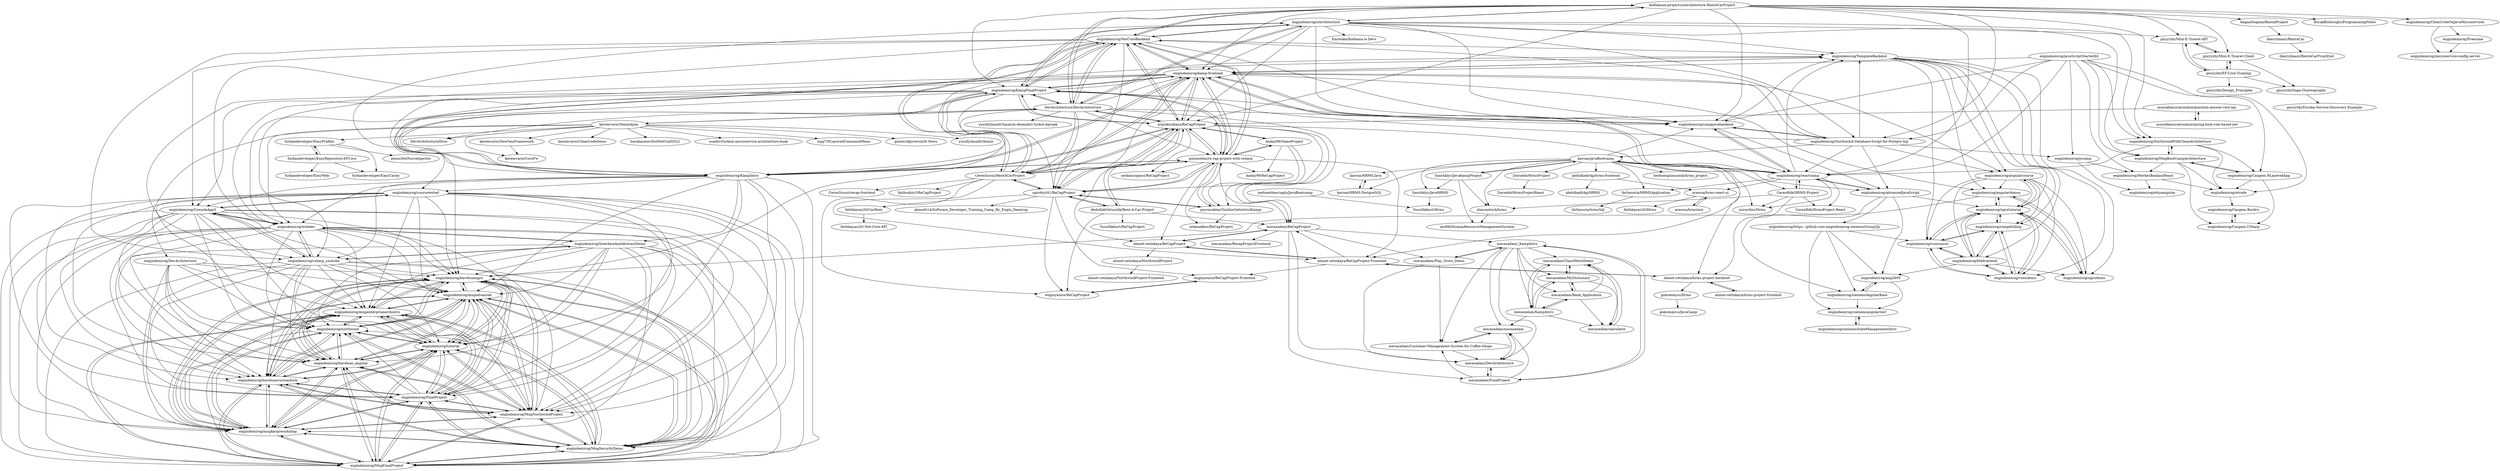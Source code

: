 digraph G {
"kodlamaio-projects/nArchitecture.RentACarProject" -> "engindemirog/nArchitecture"
"kodlamaio-projects/nArchitecture.RentACarProject" -> "engindemirog/NetCoreBackend"
"kodlamaio-projects/nArchitecture.RentACarProject" -> "DevArchitecture/DevArchitecture"
"kodlamaio-projects/nArchitecture.RentACarProject" -> "engindemirog/Northwind-Database-Script-for-Postgre-Sql"
"kodlamaio-projects/nArchitecture.RentACarProject" -> "engindemirog/NorthwindWithCleanArchitecture"
"kodlamaio-projects/nArchitecture.RentACarProject" -> "engindemirog/KampFinalProject"
"kodlamaio-projects/nArchitecture.RentACarProject" -> "ergulkizilkaya/ReCapProject"
"kodlamaio-projects/nArchitecture.RentACarProject" -> "gncyyldz/Mini-E-Ticaret-API"
"kodlamaio-projects/nArchitecture.RentACarProject" -> "engindemirog/kamp-frontend"
"kodlamaio-projects/nArchitecture.RentACarProject" -> "KaganDogann/RentalProject"
"kodlamaio-projects/nArchitecture.RentACarProject" -> "engindemirog/reactcamp"
"kodlamaio-projects/nArchitecture.RentACarProject" -> "BurakBoduroglu/ProgrammingNotes"
"kodlamaio-projects/nArchitecture.RentACarProject" -> "engindemirog/campjavabackend"
"kodlamaio-projects/nArchitecture.RentACarProject" -> "engindemirog/CleanCodeOnJavaMicroservices"
"kodlamaio-projects/nArchitecture.RentACarProject" -> "gncyyldz/Mini-E-Ticaret-Client"
"engindemirog/KampFinalProject" -> "engindemirog/NetCoreBackend"
"engindemirog/KampFinalProject" -> "engindemirog/KampIntro"
"engindemirog/KampFinalProject" -> "engindemirog/kamp-frontend"
"engindemirog/KampFinalProject" -> "ergulkizilkaya/ReCapProject"
"engindemirog/KampFinalProject" -> "gulceselim/re-cap-project-with-csharp"
"engindemirog/KampFinalProject" -> "CerenSusuz/RentACarProject"
"engindemirog/KampFinalProject" -> "DevArchitecture/DevArchitecture"
"engindemirog/KampFinalProject" -> "engindemirog/ConsoleApp3"
"engindemirog/KampFinalProject" -> "engindemirog/webdev"
"engindemirog/KampFinalProject" -> "ugurkryl41/ReCapProject"
"engindemirog/KampFinalProject" -> "engindemirog/csharp_youtube"
"engindemirog/KampFinalProject" -> "engindemirog/nArchitecture"
"engindemirog/KampFinalProject" -> "engindemirog/coursetested"
"engindemirog/KampFinalProject" -> "engindemirog/campjavabackend"
"engindemirog/KampFinalProject" -> "engindemirog/TemplateBackend"
"engindemirog/coursetested" -> "engindemirog/mngadvanced"
"engindemirog/coursetested" -> "engindemirog/mngenterprisearchintro"
"engindemirog/coursetested" -> "engindemirog/MngFinalProject"
"engindemirog/coursetested" -> "engindemirog/havelsanngrx"
"engindemirog/coursetested" -> "engindemirog/MngSecurityDemo"
"engindemirog/coursetested" -> "engindemirog/mngkargoworkshop"
"engindemirog/coursetested" -> "engindemirog/MngNorthwindProject"
"engindemirog/coursetested" -> "engindemirog/havelsancustomform"
"engindemirog/coursetested" -> "engindemirog/FinalProject"
"engindemirog/coursetested" -> "engindemirog/havelsan_angular"
"engindemirog/coursetested" -> "engindemirog/tutorial"
"engindemirog/coursetested" -> "engindemirog/northwind"
"engindemirog/coursetested" -> "engindemirog/ConsoleApp3"
"ergulkizilkaya/ReCapProject" -> "gulceselim/re-cap-project-with-csharp"
"ergulkizilkaya/ReCapProject" -> "ugurkryl41/ReCapProject"
"ergulkizilkaya/ReCapProject" -> "engindemirog/KampFinalProject"
"ergulkizilkaya/ReCapProject" -> "engindemirog/NetCoreBackend"
"ergulkizilkaya/ReCapProject" -> "CerenSusuz/RentACarProject"
"ergulkizilkaya/ReCapProject" -> "engindemirog/kamp-frontend"
"ergulkizilkaya/ReCapProject" -> "engindemirog/KampIntro"
"ergulkizilkaya/ReCapProject" -> "poyrazaktas/YazilimGelistiriciKampi"
"ergulkizilkaya/ReCapProject" -> "mecazadam/ReCapProject"
"ergulkizilkaya/ReCapProject" -> "DevArchitecture/DevArchitecture"
"ergulkizilkaya/ReCapProject" -> "ahmet-cetinkaya/ReCapProject-Frontend"
"ergulkizilkaya/ReCapProject" -> "AbdullahOztuurkk/Rent-A-Car-Project"
"ergulkizilkaya/ReCapProject" -> "ahmet-cetinkaya/ReCapProject"
"ergulkizilkaya/ReCapProject" -> "Anday99/GameProject"
"ergulkizilkaya/ReCapProject" -> "serkanurganci/ReCapProject"
"gncyyldz/Mini-E-Ticaret-API" -> "gncyyldz/Mini-E-Ticaret-Client"
"gncyyldz/Mini-E-Ticaret-API" -> "gncyyldz/EF-Core-Training"
"gncyyldz/Mini-E-Ticaret-Client" -> "gncyyldz/Mini-E-Ticaret-API"
"gncyyldz/Mini-E-Ticaret-Client" -> "gncyyldz/EF-Core-Training"
"gncyyldz/Mini-E-Ticaret-Client" -> "gncyyldz/Saga-Choreography"
"engindemirog/KampIntro" -> "engindemirog/KampFinalProject"
"engindemirog/KampIntro" -> "engindemirog/NetCoreBackend"
"engindemirog/KampIntro" -> "engindemirog/ConsoleApp3"
"engindemirog/KampIntro" -> "engindemirog/kamp-frontend"
"engindemirog/KampIntro" -> "ergulkizilkaya/ReCapProject"
"engindemirog/KampIntro" -> "gulceselim/re-cap-project-with-csharp"
"engindemirog/KampIntro" -> "engindemirog/csharp_youtube"
"engindemirog/KampIntro" -> "engindemirog/webdev"
"engindemirog/KampIntro" -> "engindemirog/FinalProject"
"engindemirog/KampIntro" -> "engindemirog/MngSecurityDemo"
"engindemirog/KampIntro" -> "engindemirog/InterfaceAndAbstractDemo"
"engindemirog/KampIntro" -> "engindemirog/MngFinalProject"
"engindemirog/KampIntro" -> "engindemirog/MngNorthwindProject"
"engindemirog/KampIntro" -> "engindemirog/mngadvanced"
"engindemirog/KampIntro" -> "engindemirog/coursetested"
"engindemirog/javaScriptStarterKit" -> "engindemirog/jscamp"
"engindemirog/javaScriptStarterKit" -> "engindemirog/reactcamp"
"engindemirog/javaScriptStarterKit" -> "engindemirog/MngBootCampArchitecture"
"engindemirog/javaScriptStarterKit" -> "engindemirog/Northwind-Database-Script-for-Postgre-Sql"
"engindemirog/javaScriptStarterKit" -> "engindemirog/NorthwindWithCleanArchitecture"
"engindemirog/javaScriptStarterKit" -> "engindemirog/etrade"
"engindemirog/javaScriptStarterKit" -> "engindemirog/MerkezBankasiReact"
"engindemirog/javaScriptStarterKit" -> "engindemirog/kamp-frontend"
"engindemirog/javaScriptStarterKit" -> "engindemirog/campjavabackend"
"engindemirog/javaScriptStarterKit" -> "engindemirog/Casgem.NLayeredApp"
"engindemirog/NetCoreBackend" -> "engindemirog/KampFinalProject"
"engindemirog/NetCoreBackend" -> "ergulkizilkaya/ReCapProject"
"engindemirog/NetCoreBackend" -> "engindemirog/kamp-frontend"
"engindemirog/NetCoreBackend" -> "engindemirog/KampIntro"
"engindemirog/NetCoreBackend" -> "gulceselim/re-cap-project-with-csharp"
"engindemirog/NetCoreBackend" -> "CerenSusuz/RentACarProject"
"engindemirog/NetCoreBackend" -> "DevArchitecture/DevArchitecture"
"engindemirog/NetCoreBackend" -> "engindemirog/nArchitecture"
"engindemirog/NetCoreBackend" -> "ugurkryl41/ReCapProject"
"engindemirog/NetCoreBackend" -> "engindemirog/webdev"
"engindemirog/NetCoreBackend" -> "engindemirog/csharp_youtube"
"engindemirog/NetCoreBackend" -> "engindemirog/campjavabackend"
"engindemirog/NetCoreBackend" -> "engindemirog/ConsoleApp3"
"engindemirog/NetCoreBackend" -> "engindemirog/TemplateBackend"
"engindemirog/NetCoreBackend" -> "kodlamaio-projects/nArchitecture.RentACarProject"
"KaganDogann/RentalProject" -> "ilkeryilmazz/RentACar"
"gulceselim/re-cap-project-with-csharp" -> "ergulkizilkaya/ReCapProject"
"gulceselim/re-cap-project-with-csharp" -> "ugurkryl41/ReCapProject"
"gulceselim/re-cap-project-with-csharp" -> "CerenSusuz/RentACarProject"
"gulceselim/re-cap-project-with-csharp" -> "engindemirog/KampFinalProject"
"gulceselim/re-cap-project-with-csharp" -> "engindemirog/NetCoreBackend"
"gulceselim/re-cap-project-with-csharp" -> "engindemirog/kamp-frontend"
"gulceselim/re-cap-project-with-csharp" -> "poyrazaktas/YazilimGelistiriciKampi"
"gulceselim/re-cap-project-with-csharp" -> "engindemirog/KampIntro"
"gulceselim/re-cap-project-with-csharp" -> "serkanurganci/ReCapProject"
"gulceselim/re-cap-project-with-csharp" -> "mecazadam/ReCapProject"
"gulceselim/re-cap-project-with-csharp" -> "erkanakkoc/ReCapProject"
"gulceselim/re-cap-project-with-csharp" -> "Anday99/GameProject"
"gulceselim/re-cap-project-with-csharp" -> "Anday99/ReCapProject"
"gulceselim/re-cap-project-with-csharp" -> "ahmet-cetinkaya/ReCapProject-Frontend"
"gulceselim/re-cap-project-with-csharp" -> "ahmet-cetinkaya/ReCapProject"
"fatihkayan20/CarRent" -> "fatihkayan20/.Net-Core-API"
"engindemirog/kamp-frontend" -> "engindemirog/KampFinalProject"
"engindemirog/kamp-frontend" -> "engindemirog/TemplateBackend"
"engindemirog/kamp-frontend" -> "engindemirog/NetCoreBackend"
"engindemirog/kamp-frontend" -> "ergulkizilkaya/ReCapProject"
"engindemirog/kamp-frontend" -> "gulceselim/re-cap-project-with-csharp"
"engindemirog/kamp-frontend" -> "engindemirog/KampIntro"
"engindemirog/kamp-frontend" -> "engindemirog/reactcamp"
"engindemirog/kamp-frontend" -> "CerenSusuz/RentACarProject"
"engindemirog/kamp-frontend" -> "ugurkryl41/ReCapProject"
"engindemirog/kamp-frontend" -> "engindemirog/angulardemos"
"engindemirog/kamp-frontend" -> "engindemirog/webdev"
"engindemirog/kamp-frontend" -> "engindemirog/csharp_youtube"
"engindemirog/kamp-frontend" -> "engindemirog/campjavabackend"
"engindemirog/kamp-frontend" -> "engindemirog/havelsanngrx"
"engindemirog/kamp-frontend" -> "engindemirog/angularcourse"
"mecazadam/_KampIntro" -> "mecazadam/mecazadam"
"mecazadam/_KampIntro" -> "mecazadam/FinalProject"
"mecazadam/_KampIntro" -> "mecazadam/Play_Store_Demo"
"mecazadam/_KampIntro" -> "mecazadam/Customer-Management-System-for-Coffee-Shops"
"mecazadam/_KampIntro" -> "mecazadam/DevArchitecture"
"mecazadam/_KampIntro" -> "mecazadam/ClassMetotDemo"
"mecazadam/_KampIntro" -> "mecazadam/Bank_Application"
"mecazadam/_KampIntro" -> "mecazadam/MyDictionary"
"mecazadam/_KampIntro" -> "mecazadam/KampIntro"
"engindemirog/nArchitecture" -> "kodlamaio-projects/nArchitecture.RentACarProject"
"engindemirog/nArchitecture" -> "engindemirog/NetCoreBackend"
"engindemirog/nArchitecture" -> "engindemirog/kamp-frontend"
"engindemirog/nArchitecture" -> "engindemirog/KampFinalProject"
"engindemirog/nArchitecture" -> "engindemirog/NorthwindWithCleanArchitecture"
"engindemirog/nArchitecture" -> "DevArchitecture/DevArchitecture"
"engindemirog/nArchitecture" -> "engindemirog/campjavabackend"
"engindemirog/nArchitecture" -> "engindemirog/MngBootCampArchitecture"
"engindemirog/nArchitecture" -> "ergulkizilkaya/ReCapProject"
"engindemirog/nArchitecture" -> "gncyyldz/Mini-E-Ticaret-API"
"engindemirog/nArchitecture" -> "engindemirog/reactcamp"
"engindemirog/nArchitecture" -> "engindemirog/Northwind-Database-Script-for-Postgre-Sql"
"engindemirog/nArchitecture" -> "engindemirog/TemplateBackend"
"engindemirog/nArchitecture" -> "EmreAka/Kodlama.io.Devs"
"engindemirog/nArchitecture" -> "engindemirog/KampIntro"
"engindemirog/campjavabackend" -> "engindemirog/reactcamp"
"engindemirog/campjavabackend" -> "engindemirog/Northwind-Database-Script-for-Postgre-Sql"
"engindemirog/campjavabackend" -> "engindemirog/TemplateBackend"
"engindemirog/campjavabackend" -> "engindemirog/kamp-frontend"
"engindemirog/campjavabackend" -> "engindemirog/advancedJavaScript"
"enginyenice/ReCapProject-Frontend" -> "enginyenice/ReCapProject"
"DevArchitecture/DevArchitecture" -> "engindemirog/NetCoreBackend"
"DevArchitecture/DevArchitecture" -> "engindemirog/KampFinalProject"
"DevArchitecture/DevArchitecture" -> "ergulkizilkaya/ReCapProject"
"DevArchitecture/DevArchitecture" -> "engindemirog/nArchitecture"
"DevArchitecture/DevArchitecture" -> "engindemirog/kamp-frontend"
"DevArchitecture/DevArchitecture" -> "keremvaris/Sennedjem"
"DevArchitecture/DevArchitecture" -> "gulceselim/re-cap-project-with-csharp"
"DevArchitecture/DevArchitecture" -> "kodlamaio-projects/nArchitecture.RentACarProject"
"DevArchitecture/DevArchitecture" -> "engindemirog/KampIntro"
"DevArchitecture/DevArchitecture" -> "DevArchitecture/Docs"
"DevArchitecture/DevArchitecture" -> "yusufyilmazfr/tasarim-desenleri-turkce-kaynak" ["e"=1]
"DevArchitecture/DevArchitecture" -> "ugurkryl41/ReCapProject"
"DevArchitecture/DevArchitecture" -> "engindemirog/campjavabackend"
"DevArchitecture/DevArchitecture" -> "CerenSusuz/RentACarProject"
"DevArchitecture/DevArchitecture" -> "mecazadam/ReCapProject"
"engindemirog/Freezone" -> "engindemirog/microservice-config-server"
"engindemirog/Northwind-Database-Script-for-Postgre-Sql" -> "engindemirog/campjavabackend"
"engindemirog/Northwind-Database-Script-for-Postgre-Sql" -> "engindemirog/reactcamp"
"engindemirog/Northwind-Database-Script-for-Postgre-Sql" -> "engindemirog/TemplateBackend"
"engindemirog/Northwind-Database-Script-for-Postgre-Sql" -> "engindemirog/kamp-frontend"
"engindemirog/Northwind-Database-Script-for-Postgre-Sql" -> "engindemirog/advancedJavaScript"
"engindemirog/Northwind-Database-Script-for-Postgre-Sql" -> "engindemirog/KampFinalProject"
"engindemirog/Northwind-Database-Script-for-Postgre-Sql" -> "karcan/javaBootcamp"
"engindemirog/Northwind-Database-Script-for-Postgre-Sql" -> "engindemirog/angularcourse"
"engindemirog/Northwind-Database-Script-for-Postgre-Sql" -> "engindemirog/NetCoreBackend"
"engindemirog/Northwind-Database-Script-for-Postgre-Sql" -> "engindemirog/jscamp"
"mustafamuratcoskun/spring-boot-role-based-jwt" -> "mustafamuratcoskun/question-answer-rest-api"
"Sanchklyc/JavaKampProject" -> "karcan/javaBootcamp"
"Sanchklyc/JavaKampProject" -> "atascanturk/hrms"
"Sanchklyc/JavaKampProject" -> "sezRR/HumanResourceManagementSystem"
"Sanchklyc/JavaKampProject" -> "Sanchklyc/JavaHRMS"
"karcan/javaBootcamp" -> "Sanchklyc/JavaKampProject"
"karcan/javaBootcamp" -> "engindemirog/reactcamp"
"karcan/javaBootcamp" -> "karcan/HRMS.PostgreSQL"
"karcan/javaBootcamp" -> "ahmet-cetinkaya/hrms-project-backend"
"karcan/javaBootcamp" -> "engindemirog/advancedJavaScript"
"karcan/javaBootcamp" -> "miracthis/Hrms"
"karcan/javaBootcamp" -> "abdulkadirkg/hrms-frontend"
"karcan/javaBootcamp" -> "atascanturk/hrms"
"karcan/javaBootcamp" -> "berkcangumusisik/hrms_project"
"karcan/javaBootcamp" -> "CerenBdk/HRMS-Project"
"karcan/javaBootcamp" -> "ibrhmusta/HRMSApplication"
"karcan/javaBootcamp" -> "Sanchklyc/JavaHRMS"
"karcan/javaBootcamp" -> "Zeynebb/HrmsProject"
"karcan/javaBootcamp" -> "karcan/HRMS.Java"
"karcan/javaBootcamp" -> "engindemirog/campjavabackend"
"Anday99/GameProject" -> "gulceselim/re-cap-project-with-csharp"
"Anday99/GameProject" -> "Anday99/ReCapProject"
"Anday99/GameProject" -> "poyrazaktas/YazilimGelistiriciKampi"
"Anday99/GameProject" -> "ugurkryl41/ReCapProject"
"Anday99/GameProject" -> "ergulkizilkaya/ReCapProject"
"gncyyldz/EF-Core-Training" -> "gncyyldz/Mini-E-Ticaret-Client"
"gncyyldz/EF-Core-Training" -> "gncyyldz/Mini-E-Ticaret-API"
"gncyyldz/EF-Core-Training" -> "gncyyldz/Design_Principles"
"gncyyldz/EF-Core-Training" -> "gncyyldz/Saga-Choreography"
"engindemirog/Casgem.NLayeredApp" -> "engindemirog/Casgem.CSharp"
"engindemirog/Casgem.NLayeredApp" -> "engindemirog/etrade"
"engindemirog/Casgem.NLayeredApp" -> "engindemirog/MngBootCampArchitecture"
"AbdullahOztuurkk/Rent-A-Car-Project" -> "ugurkryl41/ReCapProject"
"AbdullahOztuurkk/Rent-A-Car-Project" -> "mecazadam/ReCapProject"
"AbdullahOztuurkk/Rent-A-Car-Project" -> "YusufAkkurt/ReCapProject"
"AbdullahOztuurkk/Rent-A-Car-Project" -> "enginyenice/ReCapProject"
"AbdullahOztuurkk/Rent-A-Car-Project" -> "ergulkizilkaya/ReCapProject"
"CerenSusuz/RentACarProject" -> "ergulkizilkaya/ReCapProject"
"CerenSusuz/RentACarProject" -> "gulceselim/re-cap-project-with-csharp"
"CerenSusuz/RentACarProject" -> "ugurkryl41/ReCapProject"
"CerenSusuz/RentACarProject" -> "engindemirog/kamp-frontend"
"CerenSusuz/RentACarProject" -> "engindemirog/NetCoreBackend"
"CerenSusuz/RentACarProject" -> "engindemirog/KampFinalProject"
"CerenSusuz/RentACarProject" -> "ahmet-cetinkaya/ReCapProject-Frontend"
"CerenSusuz/RentACarProject" -> "fatihsahin3/ReCapProject"
"CerenSusuz/RentACarProject" -> "enginyenice/ReCapProject"
"CerenSusuz/RentACarProject" -> "CerenSusuz/recap-frontend"
"ugurkryl41/ReCapProject" -> "gulceselim/re-cap-project-with-csharp"
"ugurkryl41/ReCapProject" -> "ergulkizilkaya/ReCapProject"
"ugurkryl41/ReCapProject" -> "poyrazaktas/YazilimGelistiriciKampi"
"ugurkryl41/ReCapProject" -> "enginyenice/ReCapProject-Frontend"
"ugurkryl41/ReCapProject" -> "CerenSusuz/RentACarProject"
"ugurkryl41/ReCapProject" -> "fatihkayan20/CarRent"
"ugurkryl41/ReCapProject" -> "AbdullahOztuurkk/Rent-A-Car-Project"
"ugurkryl41/ReCapProject" -> "enginyenice/ReCapProject"
"ugurkryl41/ReCapProject" -> "ahmetb14/Software_Developer_Training_Camp_By_Engin_Demirog"
"engindemirog/MngNorthwindProject" -> "engindemirog/mngadvanced"
"engindemirog/MngNorthwindProject" -> "engindemirog/mngenterprisearchintro"
"engindemirog/MngNorthwindProject" -> "engindemirog/MngFinalProject"
"engindemirog/MngNorthwindProject" -> "engindemirog/mngkargoworkshop"
"engindemirog/MngNorthwindProject" -> "engindemirog/havelsanngrx"
"engindemirog/MngNorthwindProject" -> "engindemirog/havelsancustomform"
"engindemirog/MngNorthwindProject" -> "engindemirog/MngSecurityDemo"
"engindemirog/MngNorthwindProject" -> "engindemirog/FinalProject"
"engindemirog/MngNorthwindProject" -> "engindemirog/havelsan_angular"
"engindemirog/MngNorthwindProject" -> "engindemirog/tutorial"
"engindemirog/MngNorthwindProject" -> "engindemirog/northwind"
"abdulkadirkg/hrms-frontend" -> "abdulkadirkg/HRMS"
"abdulkadirkg/hrms-frontend" -> "arawna/hrms-react-ui"
"arawna/hrms-react-ui" -> "arawna/hrmslast"
"arawna/hrms-react-ui" -> "fatihkayan20/Hrms"
"mecazadam/DevArchitecture" -> "mecazadam/mecazadam"
"mecazadam/DevArchitecture" -> "mecazadam/FinalProject"
"mecazadam/FinalProject" -> "mecazadam/DevArchitecture"
"mecazadam/FinalProject" -> "mecazadam/mecazadam"
"mecazadam/FinalProject" -> "mecazadam/_KampIntro"
"mecazadam/FinalProject" -> "mecazadam/Customer-Management-System-for-Coffee-Shops"
"mecazadam/KampIntro" -> "mecazadam/MyDictionary"
"mecazadam/KampIntro" -> "mecazadam/calculator"
"mecazadam/KampIntro" -> "mecazadam/ClassMetotDemo"
"mecazadam/KampIntro" -> "mecazadam/Bank_Application"
"mecazadam/KampIntro" -> "mecazadam/mecazadam"
"engindemirog/NorthwindWithCleanArchitecture" -> "engindemirog/MngBootCampArchitecture"
"engindemirog/NorthwindWithCleanArchitecture" -> "engindemirog/etrade"
"engindemirog/NorthwindWithCleanArchitecture" -> "engindemirog/Casgem.NLayeredApp"
"engindemirog/NorthwindWithCleanArchitecture" -> "engindemirog/reactcamp"
"engindemirog/angularcourse" -> "engindemirog/ngrxtutorial"
"engindemirog/angularcourse" -> "engindemirog/ngrxdemo"
"engindemirog/angularcourse" -> "engindemirog/vuexdemo"
"engindemirog/angularcourse" -> "engindemirog/angulardemos"
"engindemirog/angularcourse" -> "engindemirog/btkfrontend"
"engindemirog/angularcourse" -> "engindemirog/vuecourse"
"engindemirog/angularcourse" -> "engindemirog/compdrilling"
"ahmet-cetinkaya/hrms-project-backend" -> "ahmet-cetinkaya/hrms-project-frontend"
"ahmet-cetinkaya/hrms-project-backend" -> "ahmet-cetinkaya/ReCapProject-Frontend"
"ahmet-cetinkaya/hrms-project-backend" -> "gokcenaysu/Hrms"
"karcan/HRMS.Java" -> "karcan/HRMS.PostgreSQL"
"keremvaris/NewGenFramework" -> "keremvaris/CoreFw"
"CerenBdk/HRMS-Project" -> "CerenBdk/HrmsProject-React"
"CerenBdk/HRMS-Project" -> "ahmet-cetinkaya/hrms-project-backend"
"CerenBdk/HRMS-Project" -> "miracthis/Hrms"
"CerenBdk/HRMS-Project" -> "atascanturk/hrms"
"CerenBdk/HRMS-Project" -> "engindemirog/reactcamp"
"ahmet-cetinkaya/hrms-project-frontend" -> "ahmet-cetinkaya/hrms-project-backend"
"arawna/hrmslast" -> "arawna/hrms-react-ui"
"engindemirog/advancedJavaScript" -> "engindemirog/https---github.com-engindemirog-siemensGroup2Js"
"engindemirog/advancedJavaScript" -> "engindemirog/reactcamp"
"engindemirog/advancedJavaScript" -> "engindemirog/ang2605"
"engindemirog/advancedJavaScript" -> "engindemirog/siemensAngularBase"
"engindemirog/advancedJavaScript" -> "engindemirog/ngrxtutorial"
"engindemirog/reactcamp" -> "engindemirog/campjavabackend"
"engindemirog/reactcamp" -> "engindemirog/advancedJavaScript"
"engindemirog/reactcamp" -> "CerenBdk/HrmsProject-React"
"engindemirog/reactcamp" -> "engindemirog/kamp-frontend"
"engindemirog/reactcamp" -> "arawna/hrms-react-ui"
"engindemirog/reactcamp" -> "miracthis/Hrms"
"engindemirog/reactcamp" -> "karcan/javaBootcamp"
"engindemirog/reactcamp" -> "engindemirog/TemplateBackend"
"engindemirog/reactcamp" -> "ibrhmusta/HRMSApplication"
"engindemirog/reactcamp" -> "CerenBdk/HRMS-Project"
"engindemirog/csharp_youtube" -> "engindemirog/tutorial"
"engindemirog/csharp_youtube" -> "engindemirog/mngadvanced"
"engindemirog/csharp_youtube" -> "engindemirog/webdev"
"engindemirog/csharp_youtube" -> "engindemirog/mngenterprisearchintro"
"engindemirog/csharp_youtube" -> "engindemirog/havelsan_angular"
"engindemirog/csharp_youtube" -> "engindemirog/northwind"
"engindemirog/csharp_youtube" -> "engindemirog/InterfaceAndAbstractDemo"
"engindemirog/csharp_youtube" -> "engindemirog/mngkargoworkshop"
"engindemirog/csharp_youtube" -> "engindemirog/havelsancustomform"
"engindemirog/csharp_youtube" -> "engindemirog/MngFinalProject"
"engindemirog/csharp_youtube" -> "engindemirog/MngNorthwindProject"
"engindemirog/csharp_youtube" -> "engindemirog/MngSecurityDemo"
"engindemirog/csharp_youtube" -> "engindemirog/havelsanngrx"
"engindemirog/csharp_youtube" -> "engindemirog/FinalProject"
"engindemirog/csharp_youtube" -> "engindemirog/ConsoleApp3"
"keremvaris/Sennedjem" -> "irpg7/NLayeredCommandMenu"
"keremvaris/Sennedjem" -> "engindemirog/DevArchitecture"
"keremvaris/Sennedjem" -> "furkandeveloper/EasyProfiler"
"keremvaris/Sennedjem" -> "gizemcifguvercin/E-News" ["e"=1]
"keremvaris/Sennedjem" -> "keremvaris/NewGenFramework"
"keremvaris/Sennedjem" -> "yusufyilmazfr/Asmin"
"keremvaris/Sennedjem" -> "keremvaris/CoreFw"
"keremvaris/Sennedjem" -> "engindemirog/webdev"
"keremvaris/Sennedjem" -> "DevArchitecture/DevArchitecture"
"keremvaris/Sennedjem" -> "keremvaris/CleanCodeDemo"
"keremvaris/Sennedjem" -> "DevArchitecture/Docs"
"keremvaris/Sennedjem" -> "borakasmer/DotNetConf2021" ["e"=1]
"keremvaris/Sennedjem" -> "suadev/turkish-microservice-architecture-book" ["e"=1]
"engindemirog/Casgem.Bordro" -> "engindemirog/Casgem.CSharp"
"engindemirog/Casgem.CSharp" -> "engindemirog/Casgem.Bordro"
"engindemirog/InterfaceAndAbstractDemo" -> "engindemirog/northwind"
"engindemirog/InterfaceAndAbstractDemo" -> "engindemirog/tutorial"
"engindemirog/InterfaceAndAbstractDemo" -> "engindemirog/csharp_youtube"
"engindemirog/InterfaceAndAbstractDemo" -> "engindemirog/MngNorthwindProject"
"engindemirog/InterfaceAndAbstractDemo" -> "engindemirog/mngadvanced"
"engindemirog/InterfaceAndAbstractDemo" -> "engindemirog/mngenterprisearchintro"
"engindemirog/InterfaceAndAbstractDemo" -> "engindemirog/mngkargoworkshop"
"engindemirog/InterfaceAndAbstractDemo" -> "engindemirog/havelsancustomform"
"engindemirog/InterfaceAndAbstractDemo" -> "engindemirog/havelsan_angular"
"engindemirog/InterfaceAndAbstractDemo" -> "engindemirog/havelsanngrx"
"engindemirog/InterfaceAndAbstractDemo" -> "engindemirog/FinalProject"
"engindemirog/InterfaceAndAbstractDemo" -> "engindemirog/MngFinalProject"
"engindemirog/InterfaceAndAbstractDemo" -> "engindemirog/MngSecurityDemo"
"engindemirog/InterfaceAndAbstractDemo" -> "engindemirog/webdev"
"engindemirog/MerkezBankasiReact" -> "engindemirog/etiyaangular"
"engindemirog/MerkezBankasiReact" -> "engindemirog/etrade"
"engindemirog/MngBootCampArchitecture" -> "engindemirog/Casgem.NLayeredApp"
"engindemirog/MngBootCampArchitecture" -> "engindemirog/Casgem.CSharp"
"engindemirog/MngBootCampArchitecture" -> "engindemirog/NorthwindWithCleanArchitecture"
"engindemirog/MngBootCampArchitecture" -> "engindemirog/etrade"
"engindemirog/MngBootCampArchitecture" -> "engindemirog/MerkezBankasiReact"
"engindemirog/TemplateBackend" -> "engindemirog/angularcourse"
"engindemirog/TemplateBackend" -> "engindemirog/vuexdemo"
"engindemirog/TemplateBackend" -> "engindemirog/vuecourse"
"engindemirog/TemplateBackend" -> "engindemirog/btkfrontend"
"engindemirog/TemplateBackend" -> "engindemirog/ngrxtutorial"
"engindemirog/TemplateBackend" -> "engindemirog/ngrxdemo"
"engindemirog/TemplateBackend" -> "engindemirog/compdrilling"
"engindemirog/TemplateBackend" -> "engindemirog/angulardemos"
"engindemirog/TemplateBackend" -> "engindemirog/kamp-frontend"
"engindemirog/TemplateBackend" -> "engindemirog/havelsanngrx"
"engindemirog/etrade" -> "engindemirog/Casgem.Bordro"
"engindemirog/jscamp" -> "engindemirog/MerkezBankasiReact"
"engindemirog/jscamp" -> "engindemirog/etiyaangular"
"mustafamuratcoskun/question-answer-rest-api" -> "mustafamuratcoskun/spring-boot-role-based-jwt"
"mustafamuratcoskun/question-answer-rest-api" -> "ergulkizilkaya/ReCapProject"
"engindemirog/CleanCodeOnJavaMicroservices" -> "engindemirog/microservice-config-server"
"engindemirog/CleanCodeOnJavaMicroservices" -> "engindemirog/Freezone"
"Zeynebb/HrmsProject" -> "Zeynebb/HrmsProjectReact"
"mehmetbasrioglu/JavaBootcamp" -> "YusufAkkurt/Hrms"
"engindemirog/compdrilling" -> "engindemirog/vuexdemo"
"engindemirog/compdrilling" -> "engindemirog/vuecourse"
"engindemirog/compdrilling" -> "engindemirog/btkfrontend"
"engindemirog/compdrilling" -> "engindemirog/ngrxtutorial"
"enginyenice/ReCapProject" -> "enginyenice/ReCapProject-Frontend"
"furkandeveloper/EasyProfiler" -> "enisn/DotNurseInjector"
"furkandeveloper/EasyProfiler" -> "furkandeveloper/EasyRepository.EFCore"
"furkandeveloper/EasyProfiler" -> "furkandeveloper/EasyCache"
"mecazadam/ReCapProject" -> "mecazadam/FinalProject"
"mecazadam/ReCapProject" -> "mecazadam/RecapProjectFrontend"
"mecazadam/ReCapProject" -> "mecazadam/_KampIntro"
"mecazadam/ReCapProject" -> "mecazadam/DevArchitecture"
"mecazadam/ReCapProject" -> "ahmet-cetinkaya/ReCapProject"
"mecazadam/ReCapProject" -> "mecazadam/Play_Store_Demo"
"furkandeveloper/EasyRepository.EFCore" -> "furkandeveloper/EasyProfiler"
"furkandeveloper/EasyRepository.EFCore" -> "furkandeveloper/EasyWeb"
"furkandeveloper/EasyRepository.EFCore" -> "furkandeveloper/EasyCache"
"mecazadam/Bank_Application" -> "mecazadam/calculator"
"mecazadam/Bank_Application" -> "mecazadam/KampIntro"
"mecazadam/Bank_Application" -> "mecazadam/MyDictionary"
"mecazadam/Bank_Application" -> "mecazadam/ClassMetotDemo"
"mecazadam/Customer-Management-System-for-Coffee-Shops" -> "mecazadam/mecazadam"
"mecazadam/Customer-Management-System-for-Coffee-Shops" -> "mecazadam/DevArchitecture"
"ahmet-cetinkaya/ReCapProject" -> "ahmet-cetinkaya/ReCapProject-Frontend"
"ahmet-cetinkaya/ReCapProject" -> "mecazadam/ReCapProject"
"ahmet-cetinkaya/ReCapProject" -> "ahmet-cetinkaya/NorthwindProject"
"ahmet-cetinkaya/ReCapProject-Frontend" -> "ahmet-cetinkaya/ReCapProject"
"ahmet-cetinkaya/ReCapProject-Frontend" -> "mecazadam/ReCapProject"
"ahmet-cetinkaya/ReCapProject-Frontend" -> "ahmet-cetinkaya/hrms-project-backend"
"ahmet-cetinkaya/ReCapProject-Frontend" -> "enginyenice/ReCapProject-Frontend"
"engindemirog/btkfrontend" -> "engindemirog/vuexdemo"
"engindemirog/btkfrontend" -> "engindemirog/vuecourse"
"engindemirog/btkfrontend" -> "engindemirog/compdrilling"
"engindemirog/btkfrontend" -> "engindemirog/ngrxtutorial"
"engindemirog/btkfrontend" -> "engindemirog/ngrxdemo"
"engindemirog/btkfrontend" -> "engindemirog/ang2605"
"engindemirog/ngrxtutorial" -> "engindemirog/angulardemos"
"engindemirog/ngrxtutorial" -> "engindemirog/ngrxdemo"
"engindemirog/ngrxtutorial" -> "engindemirog/vuexdemo"
"engindemirog/ngrxtutorial" -> "engindemirog/angularcourse"
"engindemirog/ngrxtutorial" -> "engindemirog/compdrilling"
"engindemirog/ngrxtutorial" -> "engindemirog/vuecourse"
"engindemirog/ngrxtutorial" -> "engindemirog/btkfrontend"
"engindemirog/vuexdemo" -> "engindemirog/vuecourse"
"engindemirog/vuexdemo" -> "engindemirog/compdrilling"
"engindemirog/vuexdemo" -> "engindemirog/btkfrontend"
"engindemirog/vuexdemo" -> "engindemirog/ngrxtutorial"
"poyrazaktas/YazilimGelistiriciKampi" -> "ugurkryl41/ReCapProject"
"poyrazaktas/YazilimGelistiriciKampi" -> "erkanakkoc/ReCapProject"
"poyrazaktas/YazilimGelistiriciKampi" -> "gulceselim/re-cap-project-with-csharp"
"engindemirog/ConsoleApp3" -> "engindemirog/MngSecurityDemo"
"engindemirog/ConsoleApp3" -> "engindemirog/MngFinalProject"
"engindemirog/ConsoleApp3" -> "engindemirog/mngadvanced"
"engindemirog/ConsoleApp3" -> "engindemirog/MngNorthwindProject"
"engindemirog/ConsoleApp3" -> "engindemirog/FinalProject"
"engindemirog/ConsoleApp3" -> "engindemirog/mngenterprisearchintro"
"engindemirog/ConsoleApp3" -> "engindemirog/mngkargoworkshop"
"engindemirog/ConsoleApp3" -> "engindemirog/havelsanngrx"
"engindemirog/ConsoleApp3" -> "engindemirog/havelsancustomform"
"engindemirog/ConsoleApp3" -> "engindemirog/havelsan_angular"
"engindemirog/ConsoleApp3" -> "engindemirog/csharp_youtube"
"engindemirog/ConsoleApp3" -> "engindemirog/coursetested"
"engindemirog/ConsoleApp3" -> "engindemirog/tutorial"
"engindemirog/ConsoleApp3" -> "engindemirog/webdev"
"engindemirog/ConsoleApp3" -> "engindemirog/northwind"
"ilkeryilmazz/RentACar" -> "ilkeryilmazz/RentACarFrontEnd"
"mecazadam/ClassMetotDemo" -> "mecazadam/MyDictionary"
"mecazadam/ClassMetotDemo" -> "mecazadam/calculator"
"mecazadam/ClassMetotDemo" -> "mecazadam/KampIntro"
"mecazadam/MyDictionary" -> "mecazadam/ClassMetotDemo"
"mecazadam/MyDictionary" -> "mecazadam/KampIntro"
"mecazadam/MyDictionary" -> "mecazadam/calculator"
"mecazadam/MyDictionary" -> "mecazadam/Bank_Application"
"mecazadam/Play_Store_Demo" -> "mecazadam/_KampIntro"
"mecazadam/Play_Store_Demo" -> "mecazadam/Customer-Management-System-for-Coffee-Shops"
"mecazadam/Play_Store_Demo" -> "mecazadam/DevArchitecture"
"mecazadam/calculator" -> "mecazadam/ClassMetotDemo"
"mecazadam/mecazadam" -> "mecazadam/DevArchitecture"
"mecazadam/mecazadam" -> "mecazadam/Customer-Management-System-for-Coffee-Shops"
"engindemirog/webdev" -> "engindemirog/tutorial"
"engindemirog/webdev" -> "engindemirog/csharp_youtube"
"engindemirog/webdev" -> "engindemirog/northwind"
"engindemirog/webdev" -> "engindemirog/mngenterprisearchintro"
"engindemirog/webdev" -> "engindemirog/mngkargoworkshop"
"engindemirog/webdev" -> "engindemirog/mngadvanced"
"engindemirog/webdev" -> "engindemirog/havelsancustomform"
"engindemirog/webdev" -> "engindemirog/havelsan_angular"
"engindemirog/webdev" -> "engindemirog/FinalProject"
"engindemirog/webdev" -> "engindemirog/havelsanngrx"
"engindemirog/webdev" -> "engindemirog/MngFinalProject"
"engindemirog/webdev" -> "engindemirog/MngNorthwindProject"
"engindemirog/webdev" -> "engindemirog/MngSecurityDemo"
"engindemirog/webdev" -> "engindemirog/InterfaceAndAbstractDemo"
"engindemirog/webdev" -> "engindemirog/ConsoleApp3"
"engindemirog/DevArchitecture" -> "engindemirog/tutorial"
"engindemirog/DevArchitecture" -> "engindemirog/northwind"
"engindemirog/DevArchitecture" -> "engindemirog/havelsan_angular"
"engindemirog/DevArchitecture" -> "engindemirog/mngkargoworkshop"
"engindemirog/DevArchitecture" -> "engindemirog/mngenterprisearchintro"
"engindemirog/DevArchitecture" -> "engindemirog/havelsanngrx"
"engindemirog/DevArchitecture" -> "engindemirog/havelsancustomform"
"engindemirog/DevArchitecture" -> "engindemirog/mngadvanced"
"engindemirog/FinalProject" -> "engindemirog/MngFinalProject"
"engindemirog/FinalProject" -> "engindemirog/mngadvanced"
"engindemirog/FinalProject" -> "engindemirog/mngenterprisearchintro"
"engindemirog/FinalProject" -> "engindemirog/MngSecurityDemo"
"engindemirog/FinalProject" -> "engindemirog/MngNorthwindProject"
"engindemirog/FinalProject" -> "engindemirog/mngkargoworkshop"
"engindemirog/FinalProject" -> "engindemirog/havelsancustomform"
"engindemirog/FinalProject" -> "engindemirog/havelsanngrx"
"engindemirog/FinalProject" -> "engindemirog/havelsan_angular"
"engindemirog/FinalProject" -> "engindemirog/tutorial"
"engindemirog/FinalProject" -> "engindemirog/northwind"
"engindemirog/MngFinalProject" -> "engindemirog/mngadvanced"
"engindemirog/MngFinalProject" -> "engindemirog/mngenterprisearchintro"
"engindemirog/MngFinalProject" -> "engindemirog/MngSecurityDemo"
"engindemirog/MngFinalProject" -> "engindemirog/MngNorthwindProject"
"engindemirog/MngFinalProject" -> "engindemirog/FinalProject"
"engindemirog/MngFinalProject" -> "engindemirog/mngkargoworkshop"
"engindemirog/MngFinalProject" -> "engindemirog/havelsanngrx"
"engindemirog/MngFinalProject" -> "engindemirog/havelsancustomform"
"engindemirog/MngFinalProject" -> "engindemirog/havelsan_angular"
"engindemirog/MngFinalProject" -> "engindemirog/tutorial"
"engindemirog/MngSecurityDemo" -> "engindemirog/MngFinalProject"
"engindemirog/MngSecurityDemo" -> "engindemirog/mngadvanced"
"engindemirog/MngSecurityDemo" -> "engindemirog/mngenterprisearchintro"
"engindemirog/MngSecurityDemo" -> "engindemirog/FinalProject"
"engindemirog/MngSecurityDemo" -> "engindemirog/MngNorthwindProject"
"engindemirog/MngSecurityDemo" -> "engindemirog/mngkargoworkshop"
"engindemirog/MngSecurityDemo" -> "engindemirog/havelsancustomform"
"engindemirog/MngSecurityDemo" -> "engindemirog/havelsanngrx"
"engindemirog/MngSecurityDemo" -> "engindemirog/havelsan_angular"
"engindemirog/MngSecurityDemo" -> "engindemirog/tutorial"
"engindemirog/MngSecurityDemo" -> "engindemirog/northwind"
"engindemirog/havelsan_angular" -> "engindemirog/havelsancustomform"
"engindemirog/havelsan_angular" -> "engindemirog/havelsanngrx"
"engindemirog/havelsan_angular" -> "engindemirog/mngadvanced"
"engindemirog/havelsan_angular" -> "engindemirog/tutorial"
"engindemirog/havelsan_angular" -> "engindemirog/mngenterprisearchintro"
"engindemirog/havelsan_angular" -> "engindemirog/mngkargoworkshop"
"engindemirog/havelsan_angular" -> "engindemirog/MngFinalProject"
"engindemirog/havelsan_angular" -> "engindemirog/northwind"
"engindemirog/havelsan_angular" -> "engindemirog/MngNorthwindProject"
"engindemirog/havelsan_angular" -> "engindemirog/MngSecurityDemo"
"engindemirog/havelsancustomform" -> "engindemirog/havelsanngrx"
"engindemirog/havelsancustomform" -> "engindemirog/havelsan_angular"
"engindemirog/havelsancustomform" -> "engindemirog/mngadvanced"
"engindemirog/havelsancustomform" -> "engindemirog/mngenterprisearchintro"
"engindemirog/havelsancustomform" -> "engindemirog/mngkargoworkshop"
"engindemirog/havelsancustomform" -> "engindemirog/tutorial"
"engindemirog/havelsancustomform" -> "engindemirog/MngFinalProject"
"engindemirog/havelsancustomform" -> "engindemirog/MngNorthwindProject"
"engindemirog/havelsancustomform" -> "engindemirog/northwind"
"engindemirog/havelsancustomform" -> "engindemirog/MngSecurityDemo"
"engindemirog/havelsancustomform" -> "engindemirog/FinalProject"
"engindemirog/havelsanngrx" -> "engindemirog/havelsancustomform"
"engindemirog/havelsanngrx" -> "engindemirog/havelsan_angular"
"engindemirog/havelsanngrx" -> "engindemirog/mngadvanced"
"engindemirog/havelsanngrx" -> "engindemirog/mngenterprisearchintro"
"engindemirog/havelsanngrx" -> "engindemirog/mngkargoworkshop"
"engindemirog/havelsanngrx" -> "engindemirog/MngFinalProject"
"engindemirog/havelsanngrx" -> "engindemirog/MngNorthwindProject"
"engindemirog/havelsanngrx" -> "engindemirog/tutorial"
"engindemirog/havelsanngrx" -> "engindemirog/MngSecurityDemo"
"engindemirog/havelsanngrx" -> "engindemirog/FinalProject"
"engindemirog/havelsanngrx" -> "engindemirog/northwind"
"engindemirog/https---github.com-engindemirog-siemensGroup2Js" -> "engindemirog/siemensangulartest"
"engindemirog/https---github.com-engindemirog-siemensGroup2Js" -> "engindemirog/ang2605"
"engindemirog/https---github.com-engindemirog-siemensGroup2Js" -> "engindemirog/siemensAngularBase"
"engindemirog/https---github.com-engindemirog-siemensGroup2Js" -> "engindemirog/vuecourse"
"engindemirog/mngadvanced" -> "engindemirog/mngenterprisearchintro"
"engindemirog/mngadvanced" -> "engindemirog/MngFinalProject"
"engindemirog/mngadvanced" -> "engindemirog/MngNorthwindProject"
"engindemirog/mngadvanced" -> "engindemirog/mngkargoworkshop"
"engindemirog/mngadvanced" -> "engindemirog/havelsancustomform"
"engindemirog/mngadvanced" -> "engindemirog/havelsanngrx"
"engindemirog/mngadvanced" -> "engindemirog/havelsan_angular"
"engindemirog/mngadvanced" -> "engindemirog/MngSecurityDemo"
"engindemirog/mngadvanced" -> "engindemirog/FinalProject"
"engindemirog/mngadvanced" -> "engindemirog/tutorial"
"engindemirog/mngadvanced" -> "engindemirog/northwind"
"engindemirog/mngenterprisearchintro" -> "engindemirog/mngadvanced"
"engindemirog/mngenterprisearchintro" -> "engindemirog/mngkargoworkshop"
"engindemirog/mngenterprisearchintro" -> "engindemirog/MngFinalProject"
"engindemirog/mngenterprisearchintro" -> "engindemirog/MngNorthwindProject"
"engindemirog/mngenterprisearchintro" -> "engindemirog/havelsancustomform"
"engindemirog/mngenterprisearchintro" -> "engindemirog/MngSecurityDemo"
"engindemirog/mngenterprisearchintro" -> "engindemirog/havelsan_angular"
"engindemirog/mngenterprisearchintro" -> "engindemirog/FinalProject"
"engindemirog/mngenterprisearchintro" -> "engindemirog/havelsanngrx"
"engindemirog/mngenterprisearchintro" -> "engindemirog/tutorial"
"engindemirog/mngenterprisearchintro" -> "engindemirog/northwind"
"engindemirog/mngkargoworkshop" -> "engindemirog/mngenterprisearchintro"
"engindemirog/mngkargoworkshop" -> "engindemirog/mngadvanced"
"engindemirog/mngkargoworkshop" -> "engindemirog/havelsancustomform"
"engindemirog/mngkargoworkshop" -> "engindemirog/MngFinalProject"
"engindemirog/mngkargoworkshop" -> "engindemirog/MngNorthwindProject"
"engindemirog/mngkargoworkshop" -> "engindemirog/havelsan_angular"
"engindemirog/mngkargoworkshop" -> "engindemirog/havelsanngrx"
"engindemirog/mngkargoworkshop" -> "engindemirog/tutorial"
"engindemirog/mngkargoworkshop" -> "engindemirog/MngSecurityDemo"
"engindemirog/mngkargoworkshop" -> "engindemirog/FinalProject"
"engindemirog/mngkargoworkshop" -> "engindemirog/northwind"
"engindemirog/northwind" -> "engindemirog/tutorial"
"engindemirog/northwind" -> "engindemirog/havelsan_angular"
"engindemirog/northwind" -> "engindemirog/mngadvanced"
"engindemirog/northwind" -> "engindemirog/havelsancustomform"
"engindemirog/northwind" -> "engindemirog/mngenterprisearchintro"
"engindemirog/northwind" -> "engindemirog/mngkargoworkshop"
"engindemirog/northwind" -> "engindemirog/havelsanngrx"
"engindemirog/northwind" -> "engindemirog/MngFinalProject"
"engindemirog/northwind" -> "engindemirog/MngNorthwindProject"
"engindemirog/tutorial" -> "engindemirog/northwind"
"engindemirog/tutorial" -> "engindemirog/havelsan_angular"
"engindemirog/tutorial" -> "engindemirog/havelsancustomform"
"engindemirog/tutorial" -> "engindemirog/mngadvanced"
"engindemirog/tutorial" -> "engindemirog/mngenterprisearchintro"
"engindemirog/tutorial" -> "engindemirog/mngkargoworkshop"
"engindemirog/tutorial" -> "engindemirog/havelsanngrx"
"engindemirog/tutorial" -> "engindemirog/MngFinalProject"
"engindemirog/tutorial" -> "engindemirog/MngNorthwindProject"
"engindemirog/tutorial" -> "engindemirog/MngSecurityDemo"
"engindemirog/tutorial" -> "engindemirog/FinalProject"
"gokcenaysu/Hrms" -> "gokcenaysu/JavaCamp"
"gncyyldz/Saga-Choreography" -> "gncyyldz/Eureka-Service-Discovery-Example"
"Sanchklyc/JavaHRMS" -> "YusufAkkurt/Hrms"
"atascanturk/hrms" -> "sezRR/HumanResourceManagementSystem"
"ibrhmusta/HRMSApplication" -> "ibrhmusta/hrmsSql"
"karcan/HRMS.PostgreSQL" -> "karcan/HRMS.Java"
"engindemirog/ngrxdemo" -> "engindemirog/angulardemos"
"engindemirog/ngrxdemo" -> "engindemirog/ngrxtutorial"
"engindemirog/angulardemos" -> "engindemirog/ngrxdemo"
"engindemirog/angulardemos" -> "engindemirog/ngrxtutorial"
"engindemirog/angulardemos" -> "engindemirog/havelsanngrx"
"engindemirog/ang2605" -> "engindemirog/siemensAngularBase"
"engindemirog/ang2605" -> "engindemirog/siemensangulartest"
"ahmet-cetinkaya/NorthwindProject" -> "ahmet-cetinkaya/NorthwindProject-Frontend"
"engindemirog/vuecourse" -> "engindemirog/vuexdemo"
"engindemirog/vuecourse" -> "engindemirog/compdrilling"
"engindemirog/vuecourse" -> "engindemirog/btkfrontend"
"engindemirog/vuecourse" -> "engindemirog/ngrxtutorial"
"engindemirog/siemensStateManagementIntro" -> "engindemirog/siemensangulartest"
"engindemirog/siemensAngularBase" -> "engindemirog/ang2605"
"engindemirog/siemensAngularBase" -> "engindemirog/siemensangulartest"
"engindemirog/siemensangulartest" -> "engindemirog/siemensStateManagementIntro"
"kodlamaio-projects/nArchitecture.RentACarProject" ["l"="21.863,-23.754"]
"engindemirog/nArchitecture" ["l"="21.871,-23.774"]
"engindemirog/NetCoreBackend" ["l"="21.9,-23.763"]
"DevArchitecture/DevArchitecture" ["l"="21.892,-23.74"]
"engindemirog/Northwind-Database-Script-for-Postgre-Sql" ["l"="21.865,-23.804"]
"engindemirog/NorthwindWithCleanArchitecture" ["l"="21.827,-23.807"]
"engindemirog/KampFinalProject" ["l"="21.916,-23.77"]
"ergulkizilkaya/ReCapProject" ["l"="21.926,-23.738"]
"gncyyldz/Mini-E-Ticaret-API" ["l"="21.819,-23.726"]
"engindemirog/kamp-frontend" ["l"="21.898,-23.782"]
"KaganDogann/RentalProject" ["l"="21.825,-23.694"]
"engindemirog/reactcamp" ["l"="21.838,-23.798"]
"BurakBoduroglu/ProgrammingNotes" ["l"="21.845,-23.731"]
"engindemirog/campjavabackend" ["l"="21.862,-23.789"]
"engindemirog/CleanCodeOnJavaMicroservices" ["l"="21.969,-23.768"]
"gncyyldz/Mini-E-Ticaret-Client" ["l"="21.802,-23.718"]
"engindemirog/KampIntro" ["l"="21.937,-23.775"]
"gulceselim/re-cap-project-with-csharp" ["l"="21.941,-23.747"]
"CerenSusuz/RentACarProject" ["l"="21.91,-23.736"]
"engindemirog/ConsoleApp3" ["l"="21.949,-23.791"]
"engindemirog/webdev" ["l"="21.934,-23.792"]
"ugurkryl41/ReCapProject" ["l"="21.933,-23.724"]
"engindemirog/csharp_youtube" ["l"="21.933,-23.802"]
"engindemirog/coursetested" ["l"="21.961,-23.792"]
"engindemirog/TemplateBackend" ["l"="21.89,-23.811"]
"engindemirog/mngadvanced" ["l"="21.946,-23.802"]
"engindemirog/mngenterprisearchintro" ["l"="21.96,-23.817"]
"engindemirog/MngFinalProject" ["l"="21.96,-23.806"]
"engindemirog/havelsanngrx" ["l"="21.937,-23.811"]
"engindemirog/MngSecurityDemo" ["l"="21.966,-23.811"]
"engindemirog/mngkargoworkshop" ["l"="21.954,-23.813"]
"engindemirog/MngNorthwindProject" ["l"="21.954,-23.801"]
"engindemirog/havelsancustomform" ["l"="21.945,-23.815"]
"engindemirog/FinalProject" ["l"="21.965,-23.802"]
"engindemirog/havelsan_angular" ["l"="21.954,-23.82"]
"engindemirog/tutorial" ["l"="21.948,-23.807"]
"engindemirog/northwind" ["l"="21.946,-23.822"]
"poyrazaktas/YazilimGelistiriciKampi" ["l"="21.964,-23.738"]
"mecazadam/ReCapProject" ["l"="21.968,-23.7"]
"ahmet-cetinkaya/ReCapProject-Frontend" ["l"="21.906,-23.718"]
"AbdullahOztuurkk/Rent-A-Car-Project" ["l"="21.941,-23.702"]
"ahmet-cetinkaya/ReCapProject" ["l"="21.95,-23.713"]
"Anday99/GameProject" ["l"="21.957,-23.726"]
"serkanurganci/ReCapProject" ["l"="21.972,-23.751"]
"gncyyldz/EF-Core-Training" ["l"="21.79,-23.703"]
"gncyyldz/Saga-Choreography" ["l"="21.771,-23.704"]
"engindemirog/InterfaceAndAbstractDemo" ["l"="21.937,-23.82"]
"engindemirog/javaScriptStarterKit" ["l"="21.846,-23.82"]
"engindemirog/jscamp" ["l"="21.849,-23.849"]
"engindemirog/MngBootCampArchitecture" ["l"="21.829,-23.825"]
"engindemirog/etrade" ["l"="21.823,-23.841"]
"engindemirog/MerkezBankasiReact" ["l"="21.833,-23.852"]
"engindemirog/Casgem.NLayeredApp" ["l"="21.814,-23.831"]
"ilkeryilmazz/RentACar" ["l"="21.803,-23.666"]
"erkanakkoc/ReCapProject" ["l"="21.993,-23.743"]
"Anday99/ReCapProject" ["l"="21.982,-23.727"]
"fatihkayan20/CarRent" ["l"="21.968,-23.675"]
"fatihkayan20/.Net-Core-API" ["l"="21.978,-23.65"]
"engindemirog/angulardemos" ["l"="21.905,-23.82"]
"engindemirog/angularcourse" ["l"="21.889,-23.825"]
"mecazadam/_KampIntro" ["l"="22.016,-23.66"]
"mecazadam/mecazadam" ["l"="22.029,-23.666"]
"mecazadam/FinalProject" ["l"="22.005,-23.669"]
"mecazadam/Play_Store_Demo" ["l"="22,-23.678"]
"mecazadam/Customer-Management-System-for-Coffee-Shops" ["l"="22.025,-23.677"]
"mecazadam/DevArchitecture" ["l"="22.013,-23.68"]
"mecazadam/ClassMetotDemo" ["l"="22.029,-23.635"]
"mecazadam/Bank_Application" ["l"="22.047,-23.648"]
"mecazadam/MyDictionary" ["l"="22.04,-23.639"]
"mecazadam/KampIntro" ["l"="22.033,-23.648"]
"EmreAka/Kodlama.io.Devs" ["l"="21.838,-23.769"]
"engindemirog/advancedJavaScript" ["l"="21.853,-23.834"]
"enginyenice/ReCapProject-Frontend" ["l"="21.922,-23.688"]
"enginyenice/ReCapProject" ["l"="21.924,-23.703"]
"keremvaris/Sennedjem" ["l"="21.882,-23.703"]
"DevArchitecture/Docs" ["l"="21.862,-23.709"]
"yusufyilmazfr/tasarim-desenleri-turkce-kaynak" ["l"="22.621,-23.749"]
"engindemirog/Freezone" ["l"="22.011,-23.78"]
"engindemirog/microservice-config-server" ["l"="22.001,-23.769"]
"karcan/javaBootcamp" ["l"="21.788,-23.803"]
"mustafamuratcoskun/spring-boot-role-based-jwt" ["l"="21.932,-23.633"]
"mustafamuratcoskun/question-answer-rest-api" ["l"="21.929,-23.66"]
"Sanchklyc/JavaKampProject" ["l"="21.755,-23.811"]
"atascanturk/hrms" ["l"="21.771,-23.817"]
"sezRR/HumanResourceManagementSystem" ["l"="21.748,-23.834"]
"Sanchklyc/JavaHRMS" ["l"="21.727,-23.811"]
"karcan/HRMS.PostgreSQL" ["l"="21.752,-23.79"]
"ahmet-cetinkaya/hrms-project-backend" ["l"="21.825,-23.749"]
"miracthis/Hrms" ["l"="21.791,-23.782"]
"abdulkadirkg/hrms-frontend" ["l"="21.76,-23.85"]
"berkcangumusisik/hrms_project" ["l"="21.74,-23.822"]
"CerenBdk/HRMS-Project" ["l"="21.806,-23.791"]
"ibrhmusta/HRMSApplication" ["l"="21.797,-23.823"]
"Zeynebb/HrmsProject" ["l"="21.73,-23.785"]
"karcan/HRMS.Java" ["l"="21.764,-23.782"]
"gncyyldz/Design_Principles" ["l"="21.767,-23.681"]
"engindemirog/Casgem.CSharp" ["l"="21.811,-23.85"]
"YusufAkkurt/ReCapProject" ["l"="21.953,-23.662"]
"fatihsahin3/ReCapProject" ["l"="21.904,-23.687"]
"CerenSusuz/recap-frontend" ["l"="21.904,-23.703"]
"ahmetb14/Software_Developer_Training_Camp_By_Engin_Demirog" ["l"="21.946,-23.686"]
"abdulkadirkg/HRMS" ["l"="21.738,-23.868"]
"arawna/hrms-react-ui" ["l"="21.787,-23.858"]
"arawna/hrmslast" ["l"="21.783,-23.882"]
"fatihkayan20/Hrms" ["l"="21.766,-23.88"]
"mecazadam/calculator" ["l"="22.045,-23.629"]
"engindemirog/ngrxtutorial" ["l"="21.885,-23.835"]
"engindemirog/ngrxdemo" ["l"="21.902,-23.835"]
"engindemirog/vuexdemo" ["l"="21.894,-23.841"]
"engindemirog/btkfrontend" ["l"="21.881,-23.846"]
"engindemirog/vuecourse" ["l"="21.887,-23.852"]
"engindemirog/compdrilling" ["l"="21.9,-23.849"]
"ahmet-cetinkaya/hrms-project-frontend" ["l"="21.798,-23.747"]
"gokcenaysu/Hrms" ["l"="21.77,-23.736"]
"keremvaris/NewGenFramework" ["l"="21.854,-23.673"]
"keremvaris/CoreFw" ["l"="21.861,-23.686"]
"CerenBdk/HrmsProject-React" ["l"="21.817,-23.778"]
"engindemirog/https---github.com-engindemirog-siemensGroup2Js" ["l"="21.871,-23.872"]
"engindemirog/ang2605" ["l"="21.863,-23.863"]
"engindemirog/siemensAngularBase" ["l"="21.854,-23.873"]
"irpg7/NLayeredCommandMenu" ["l"="21.871,-23.672"]
"engindemirog/DevArchitecture" ["l"="21.925,-23.798"]
"furkandeveloper/EasyProfiler" ["l"="21.857,-23.621"]
"gizemcifguvercin/E-News" ["l"="22.81,-23.71"]
"yusufyilmazfr/Asmin" ["l"="21.874,-23.653"]
"keremvaris/CleanCodeDemo" ["l"="21.885,-23.675"]
"borakasmer/DotNetConf2021" ["l"="22.779,-23.75"]
"suadev/turkish-microservice-architecture-book" ["l"="22.652,-23.742"]
"engindemirog/Casgem.Bordro" ["l"="21.813,-23.866"]
"engindemirog/etiyaangular" ["l"="21.835,-23.871"]
"Zeynebb/HrmsProjectReact" ["l"="21.703,-23.779"]
"mehmetbasrioglu/JavaBootcamp" ["l"="21.661,-23.826"]
"YusufAkkurt/Hrms" ["l"="21.689,-23.819"]
"enisn/DotNurseInjector" ["l"="21.869,-23.593"]
"furkandeveloper/EasyRepository.EFCore" ["l"="21.843,-23.593"]
"furkandeveloper/EasyCache" ["l"="21.834,-23.606"]
"mecazadam/RecapProjectFrontend" ["l"="22,-23.695"]
"furkandeveloper/EasyWeb" ["l"="21.834,-23.564"]
"ahmet-cetinkaya/NorthwindProject" ["l"="21.995,-23.71"]
"ilkeryilmazz/RentACarFrontEnd" ["l"="21.788,-23.649"]
"engindemirog/siemensangulartest" ["l"="21.863,-23.889"]
"gokcenaysu/JavaCamp" ["l"="21.74,-23.727"]
"gncyyldz/Eureka-Service-Discovery-Example" ["l"="21.75,-23.695"]
"ibrhmusta/hrmsSql" ["l"="21.779,-23.841"]
"ahmet-cetinkaya/NorthwindProject-Frontend" ["l"="22.021,-23.711"]
"engindemirog/siemensStateManagementIntro" ["l"="21.863,-23.908"]
}